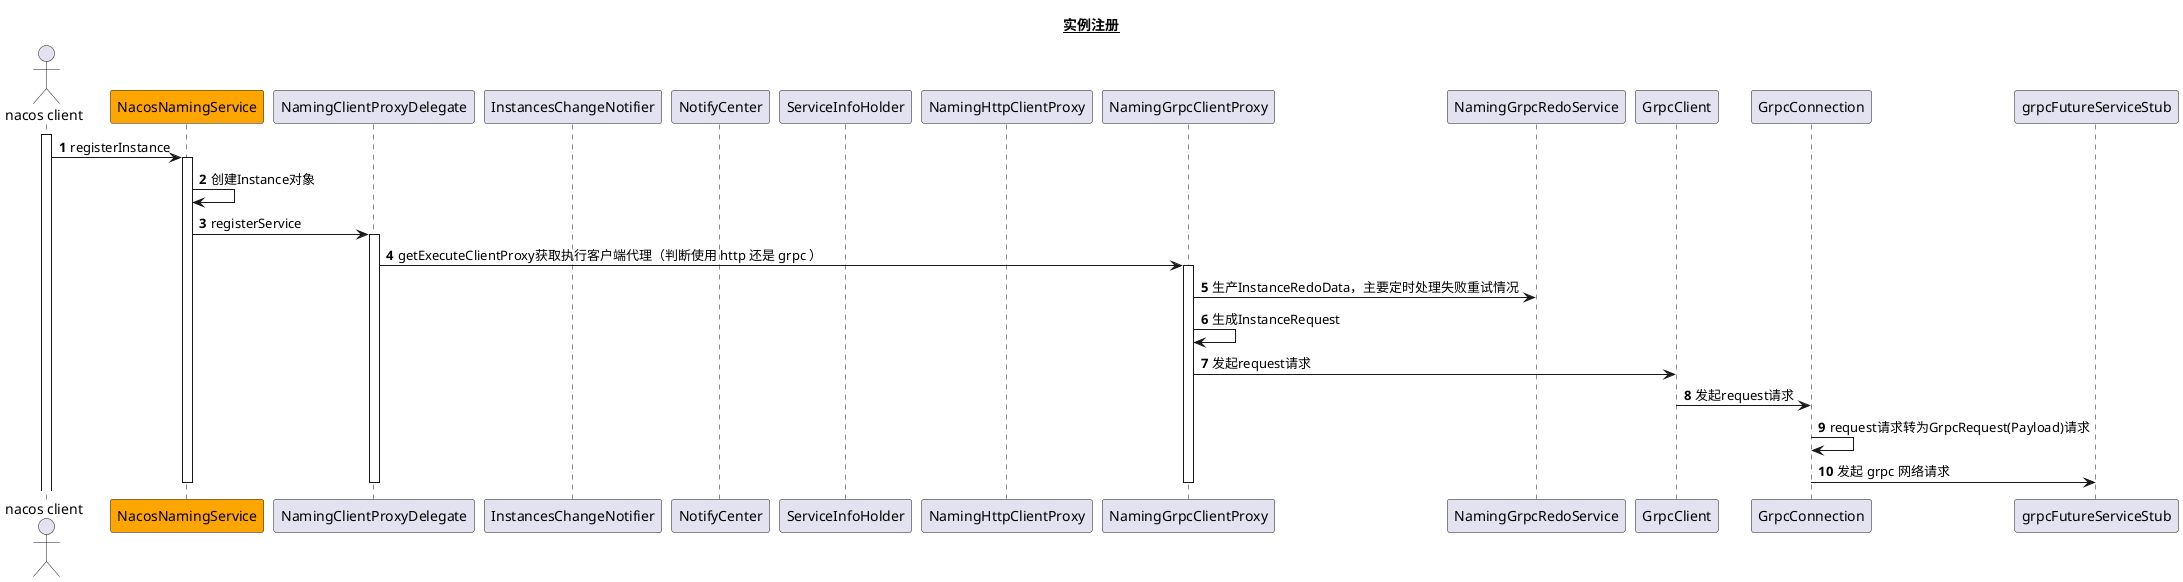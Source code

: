 @startuml

title
 <u>实例注册</u>
end title

autonumber

actor "nacos client" as client
participant "NacosNamingService" as NamingService #orange
participant "NamingClientProxyDelegate" as clientProxy
participant "InstancesChangeNotifier" as changeNotifier
participant "NotifyCenter" as NotifyCenter
participant "ServiceInfoHolder" as ServiceInfoHolder
participant "NamingHttpClientProxy" as httpClientProxy
participant "NamingGrpcClientProxy" as grpcClientProxy
participant "NamingGrpcRedoService" as redoService
participant "GrpcClient" as RpcClient
participant "GrpcConnection" as Connection


activate client

client -> NamingService: registerInstance
activate NamingService
NamingService -> NamingService: 创建Instance对象

NamingService -> clientProxy : registerService

activate clientProxy

clientProxy -> grpcClientProxy:getExecuteClientProxy获取执行客户端代理（判断使用 http 还是 grpc ）

activate grpcClientProxy

grpcClientProxy -> redoService:生产InstanceRedoData，主要定时处理失败重试情况
grpcClientProxy -> grpcClientProxy:生成InstanceRequest
grpcClientProxy -> RpcClient:  发起request请求
RpcClient -> Connection: 发起request请求
Connection -> Connection: request请求转为GrpcRequest(Payload)请求
Connection -> grpcFutureServiceStub: 发起 grpc 网络请求

deactivate grpcClientProxy
deactivate clientProxy



deactivate NamingService






@enduml